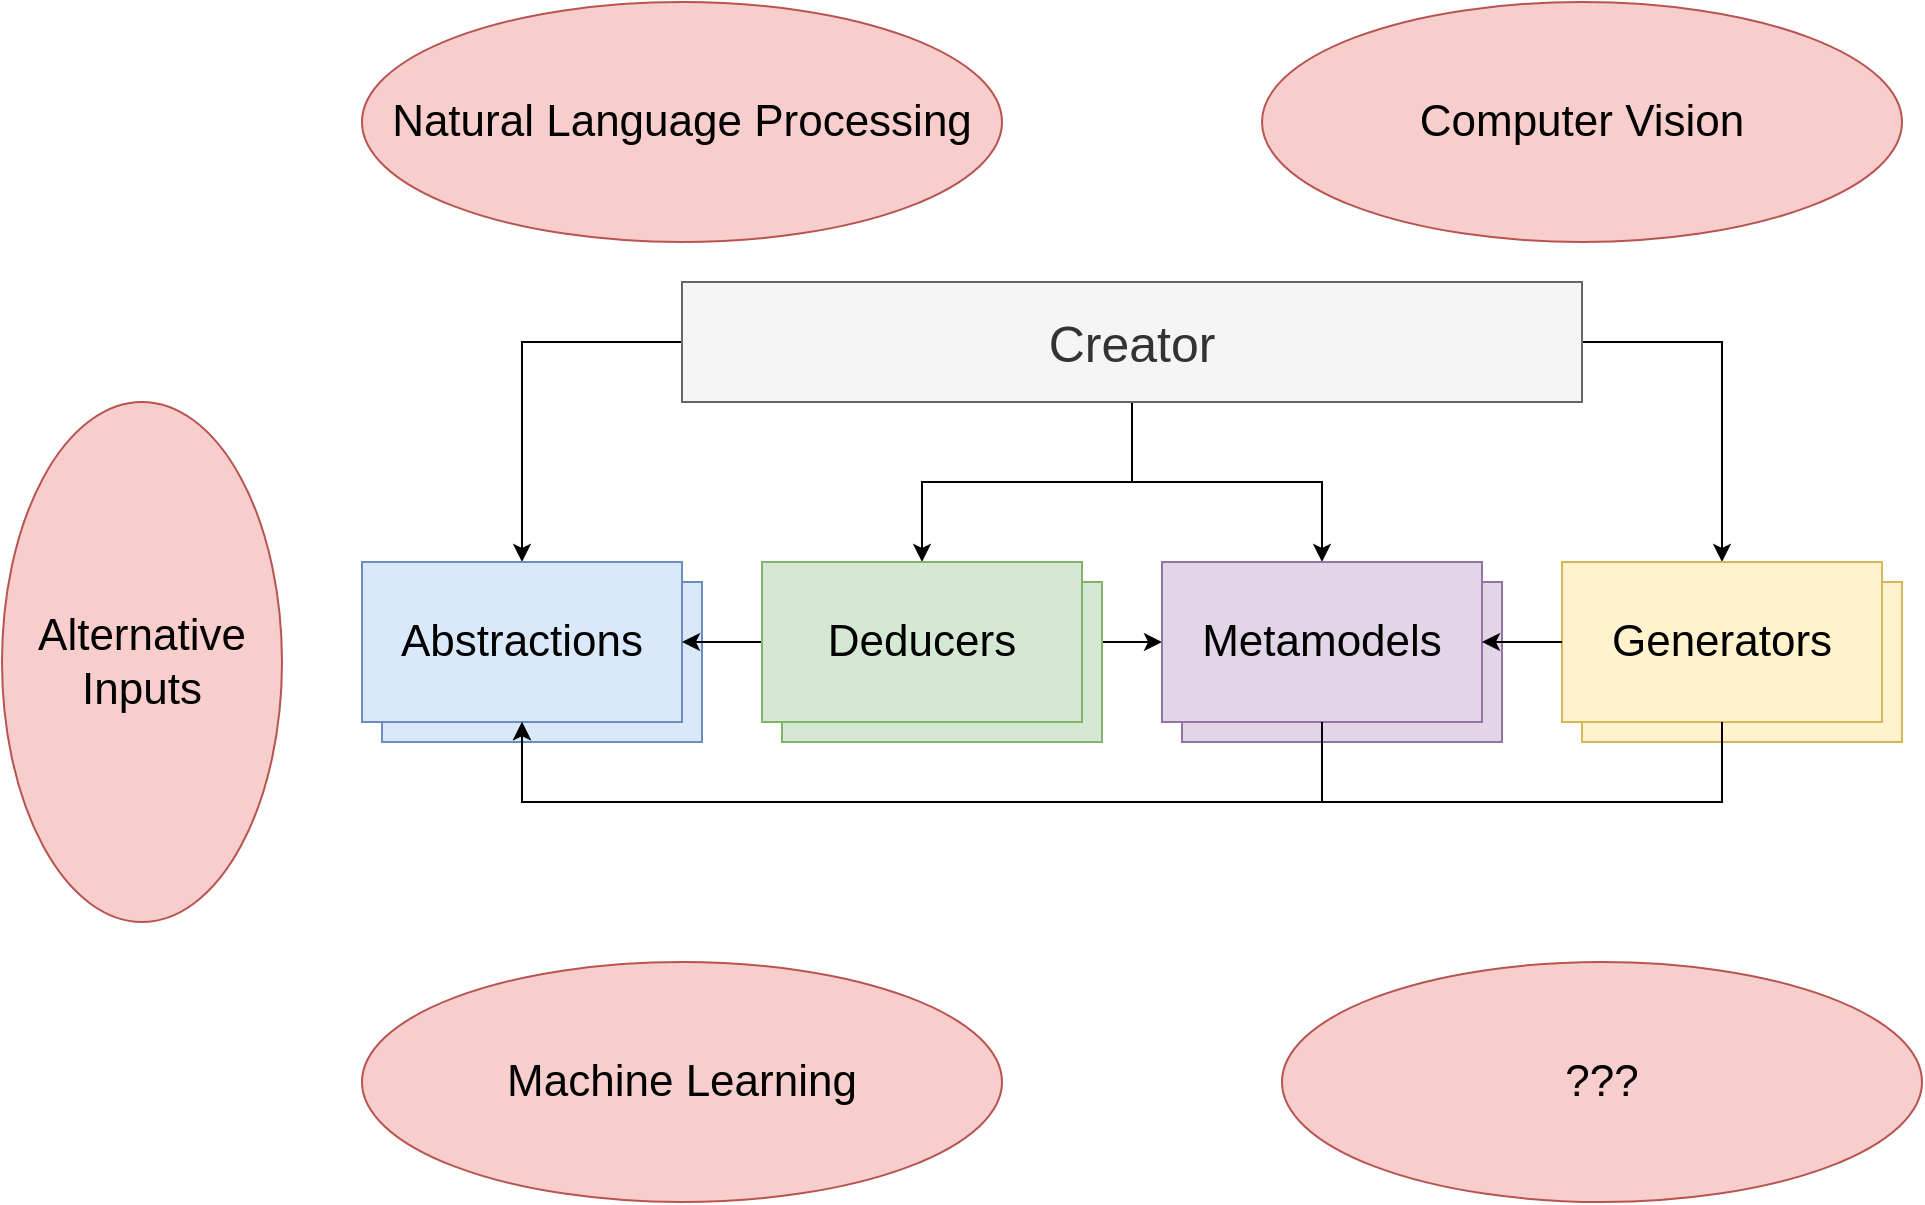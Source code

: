 <mxfile version="10.7.7" type="google"><diagram id="GnkJDhEkz5a-p9ZFHqT3" name="Page-1"><mxGraphModel dx="901" dy="502" grid="1" gridSize="10" guides="1" tooltips="1" connect="1" arrows="1" fold="1" page="1" pageScale="1" pageWidth="1100" pageHeight="850" math="0" shadow="0"><root><mxCell id="0"/><mxCell id="1" parent="0"/><mxCell id="mcaBJ0IMKfEOVJJ5CY21-6" style="edgeStyle=orthogonalEdgeStyle;rounded=0;orthogonalLoop=1;jettySize=auto;html=1;exitX=1;exitY=0.5;exitDx=0;exitDy=0;entryX=0;entryY=0.5;entryDx=0;entryDy=0;" parent="1" source="NQMZ5aJsxdRtTfZ1SXyV-4" target="NQMZ5aJsxdRtTfZ1SXyV-3" edge="1"><mxGeometry relative="1" as="geometry"/></mxCell><mxCell id="mcaBJ0IMKfEOVJJ5CY21-3" style="edgeStyle=orthogonalEdgeStyle;rounded=0;orthogonalLoop=1;jettySize=auto;html=1;exitX=0;exitY=0.5;exitDx=0;exitDy=0;entryX=0.5;entryY=0;entryDx=0;entryDy=0;" parent="1" source="mcaBJ0IMKfEOVJJ5CY21-2" target="NQMZ5aJsxdRtTfZ1SXyV-1" edge="1"><mxGeometry relative="1" as="geometry"/></mxCell><mxCell id="mcaBJ0IMKfEOVJJ5CY21-16" style="edgeStyle=orthogonalEdgeStyle;rounded=0;orthogonalLoop=1;jettySize=auto;html=1;exitX=0.5;exitY=1;exitDx=0;exitDy=0;entryX=0.5;entryY=0;entryDx=0;entryDy=0;" parent="1" source="mcaBJ0IMKfEOVJJ5CY21-2" target="NQMZ5aJsxdRtTfZ1SXyV-4" edge="1"><mxGeometry relative="1" as="geometry"/></mxCell><mxCell id="mcaBJ0IMKfEOVJJ5CY21-17" style="edgeStyle=orthogonalEdgeStyle;rounded=0;orthogonalLoop=1;jettySize=auto;html=1;exitX=0.5;exitY=1;exitDx=0;exitDy=0;entryX=0.5;entryY=0;entryDx=0;entryDy=0;" parent="1" source="mcaBJ0IMKfEOVJJ5CY21-2" target="NQMZ5aJsxdRtTfZ1SXyV-3" edge="1"><mxGeometry relative="1" as="geometry"/></mxCell><mxCell id="mcaBJ0IMKfEOVJJ5CY21-34" style="edgeStyle=orthogonalEdgeStyle;rounded=0;orthogonalLoop=1;jettySize=auto;html=1;exitX=1;exitY=0.5;exitDx=0;exitDy=0;entryX=0.5;entryY=0;entryDx=0;entryDy=0;" parent="1" source="mcaBJ0IMKfEOVJJ5CY21-2" target="mcaBJ0IMKfEOVJJ5CY21-1" edge="1"><mxGeometry relative="1" as="geometry"/></mxCell><mxCell id="mcaBJ0IMKfEOVJJ5CY21-2" value="Creator" style="rounded=0;whiteSpace=wrap;html=1;fontSize=25;fillColor=#f5f5f5;strokeColor=#666666;fontColor=#333333;fontStyle=0" parent="1" vertex="1"><mxGeometry x="360" y="260" width="450" height="60" as="geometry"/></mxCell><mxCell id="mcaBJ0IMKfEOVJJ5CY21-9" value="" style="group" parent="1" vertex="1" connectable="0"><mxGeometry x="200" y="400" width="170" height="90" as="geometry"/></mxCell><mxCell id="mcaBJ0IMKfEOVJJ5CY21-4" value="" style="rounded=0;whiteSpace=wrap;html=1;fontSize=22;fillColor=#dae8fc;strokeColor=#6c8ebf;" parent="mcaBJ0IMKfEOVJJ5CY21-9" vertex="1"><mxGeometry x="10" y="10" width="160" height="80" as="geometry"/></mxCell><mxCell id="NQMZ5aJsxdRtTfZ1SXyV-1" value="Abstractions" style="rounded=0;whiteSpace=wrap;html=1;fontSize=22;fillColor=#dae8fc;strokeColor=#6c8ebf;" parent="mcaBJ0IMKfEOVJJ5CY21-9" vertex="1"><mxGeometry width="160" height="80" as="geometry"/></mxCell><mxCell id="mcaBJ0IMKfEOVJJ5CY21-22" style="edgeStyle=orthogonalEdgeStyle;rounded=0;orthogonalLoop=1;jettySize=auto;html=1;exitX=0;exitY=0.5;exitDx=0;exitDy=0;entryX=1;entryY=0.5;entryDx=0;entryDy=0;" parent="1" source="NQMZ5aJsxdRtTfZ1SXyV-4" target="NQMZ5aJsxdRtTfZ1SXyV-1" edge="1"><mxGeometry relative="1" as="geometry"/></mxCell><mxCell id="mcaBJ0IMKfEOVJJ5CY21-24" value="" style="group" parent="1" vertex="1" connectable="0"><mxGeometry x="400" y="400" width="170" height="90" as="geometry"/></mxCell><mxCell id="mcaBJ0IMKfEOVJJ5CY21-23" value="" style="rounded=0;whiteSpace=wrap;html=1;fontSize=22;fillColor=#d5e8d4;strokeColor=#82b366;" parent="mcaBJ0IMKfEOVJJ5CY21-24" vertex="1"><mxGeometry x="10" y="10" width="160" height="80" as="geometry"/></mxCell><mxCell id="NQMZ5aJsxdRtTfZ1SXyV-4" value="Deducers" style="rounded=0;whiteSpace=wrap;html=1;fontSize=22;fillColor=#d5e8d4;strokeColor=#82b366;" parent="mcaBJ0IMKfEOVJJ5CY21-24" vertex="1"><mxGeometry width="160" height="80" as="geometry"/></mxCell><mxCell id="mcaBJ0IMKfEOVJJ5CY21-26" value="" style="group" parent="1" vertex="1" connectable="0"><mxGeometry x="600" y="400" width="170" height="90" as="geometry"/></mxCell><mxCell id="mcaBJ0IMKfEOVJJ5CY21-25" value="" style="rounded=0;whiteSpace=wrap;html=1;fontSize=22;fillColor=#e1d5e7;strokeColor=#9673a6;" parent="mcaBJ0IMKfEOVJJ5CY21-26" vertex="1"><mxGeometry x="10" y="10" width="160" height="80" as="geometry"/></mxCell><mxCell id="NQMZ5aJsxdRtTfZ1SXyV-3" value="Metamodels" style="rounded=0;whiteSpace=wrap;html=1;fontSize=22;fillColor=#e1d5e7;strokeColor=#9673a6;" parent="mcaBJ0IMKfEOVJJ5CY21-26" vertex="1"><mxGeometry width="160" height="80" as="geometry"/></mxCell><mxCell id="mcaBJ0IMKfEOVJJ5CY21-28" value="" style="group" parent="1" vertex="1" connectable="0"><mxGeometry x="800" y="400" width="170" height="90" as="geometry"/></mxCell><mxCell id="mcaBJ0IMKfEOVJJ5CY21-27" value="" style="rounded=0;whiteSpace=wrap;html=1;fontSize=22;fillColor=#fff2cc;strokeColor=#d6b656;" parent="mcaBJ0IMKfEOVJJ5CY21-28" vertex="1"><mxGeometry x="10" y="10" width="160" height="80" as="geometry"/></mxCell><mxCell id="mcaBJ0IMKfEOVJJ5CY21-1" value="Generators" style="rounded=0;whiteSpace=wrap;html=1;fontSize=22;fillColor=#fff2cc;strokeColor=#d6b656;" parent="mcaBJ0IMKfEOVJJ5CY21-28" vertex="1"><mxGeometry width="160" height="80" as="geometry"/></mxCell><mxCell id="mcaBJ0IMKfEOVJJ5CY21-29" style="edgeStyle=orthogonalEdgeStyle;rounded=0;orthogonalLoop=1;jettySize=auto;html=1;exitX=0.5;exitY=1;exitDx=0;exitDy=0;entryX=0.5;entryY=1;entryDx=0;entryDy=0;" parent="1" source="NQMZ5aJsxdRtTfZ1SXyV-3" target="NQMZ5aJsxdRtTfZ1SXyV-1" edge="1"><mxGeometry relative="1" as="geometry"><Array as="points"><mxPoint x="680" y="520"/><mxPoint x="280" y="520"/></Array></mxGeometry></mxCell><mxCell id="mcaBJ0IMKfEOVJJ5CY21-30" style="edgeStyle=orthogonalEdgeStyle;rounded=0;orthogonalLoop=1;jettySize=auto;html=1;exitX=0.5;exitY=1;exitDx=0;exitDy=0;entryX=0.5;entryY=1;entryDx=0;entryDy=0;" parent="1" source="mcaBJ0IMKfEOVJJ5CY21-1" target="NQMZ5aJsxdRtTfZ1SXyV-1" edge="1"><mxGeometry relative="1" as="geometry"><Array as="points"><mxPoint x="880" y="520"/><mxPoint x="280" y="520"/></Array></mxGeometry></mxCell><mxCell id="mcaBJ0IMKfEOVJJ5CY21-7" style="edgeStyle=orthogonalEdgeStyle;rounded=0;orthogonalLoop=1;jettySize=auto;html=1;exitX=0;exitY=0.5;exitDx=0;exitDy=0;entryX=1;entryY=0.5;entryDx=0;entryDy=0;" parent="1" source="mcaBJ0IMKfEOVJJ5CY21-1" target="NQMZ5aJsxdRtTfZ1SXyV-3" edge="1"><mxGeometry relative="1" as="geometry"/></mxCell><mxCell id="Izb1xJzfPsiW7wbQyq0C-1" value="Natural Language Processing" style="ellipse;whiteSpace=wrap;html=1;fontSize=22;fillColor=#f8cecc;strokeColor=#b85450;" parent="1" vertex="1"><mxGeometry x="200" y="120" width="320" height="120" as="geometry"/></mxCell><mxCell id="Izb1xJzfPsiW7wbQyq0C-2" value="Machine Learning" style="ellipse;whiteSpace=wrap;html=1;fontSize=22;fillColor=#f8cecc;strokeColor=#b85450;" parent="1" vertex="1"><mxGeometry x="200" y="600" width="320" height="120" as="geometry"/></mxCell><mxCell id="Izb1xJzfPsiW7wbQyq0C-3" value="Computer Vision" style="ellipse;whiteSpace=wrap;html=1;fontSize=22;fillColor=#f8cecc;strokeColor=#b85450;" parent="1" vertex="1"><mxGeometry x="650" y="120" width="320" height="120" as="geometry"/></mxCell><mxCell id="Izb1xJzfPsiW7wbQyq0C-4" value="???" style="ellipse;whiteSpace=wrap;html=1;fontSize=22;fillColor=#f8cecc;strokeColor=#b85450;" parent="1" vertex="1"><mxGeometry x="660" y="600" width="320" height="120" as="geometry"/></mxCell><mxCell id="PzNGAVVCebmqJhKktcNr-1" value="Alternative Inputs" style="ellipse;whiteSpace=wrap;html=1;fontSize=22;fillColor=#f8cecc;strokeColor=#b85450;" parent="1" vertex="1"><mxGeometry x="20" y="320" width="140" height="260" as="geometry"/></mxCell></root></mxGraphModel></diagram></mxfile>